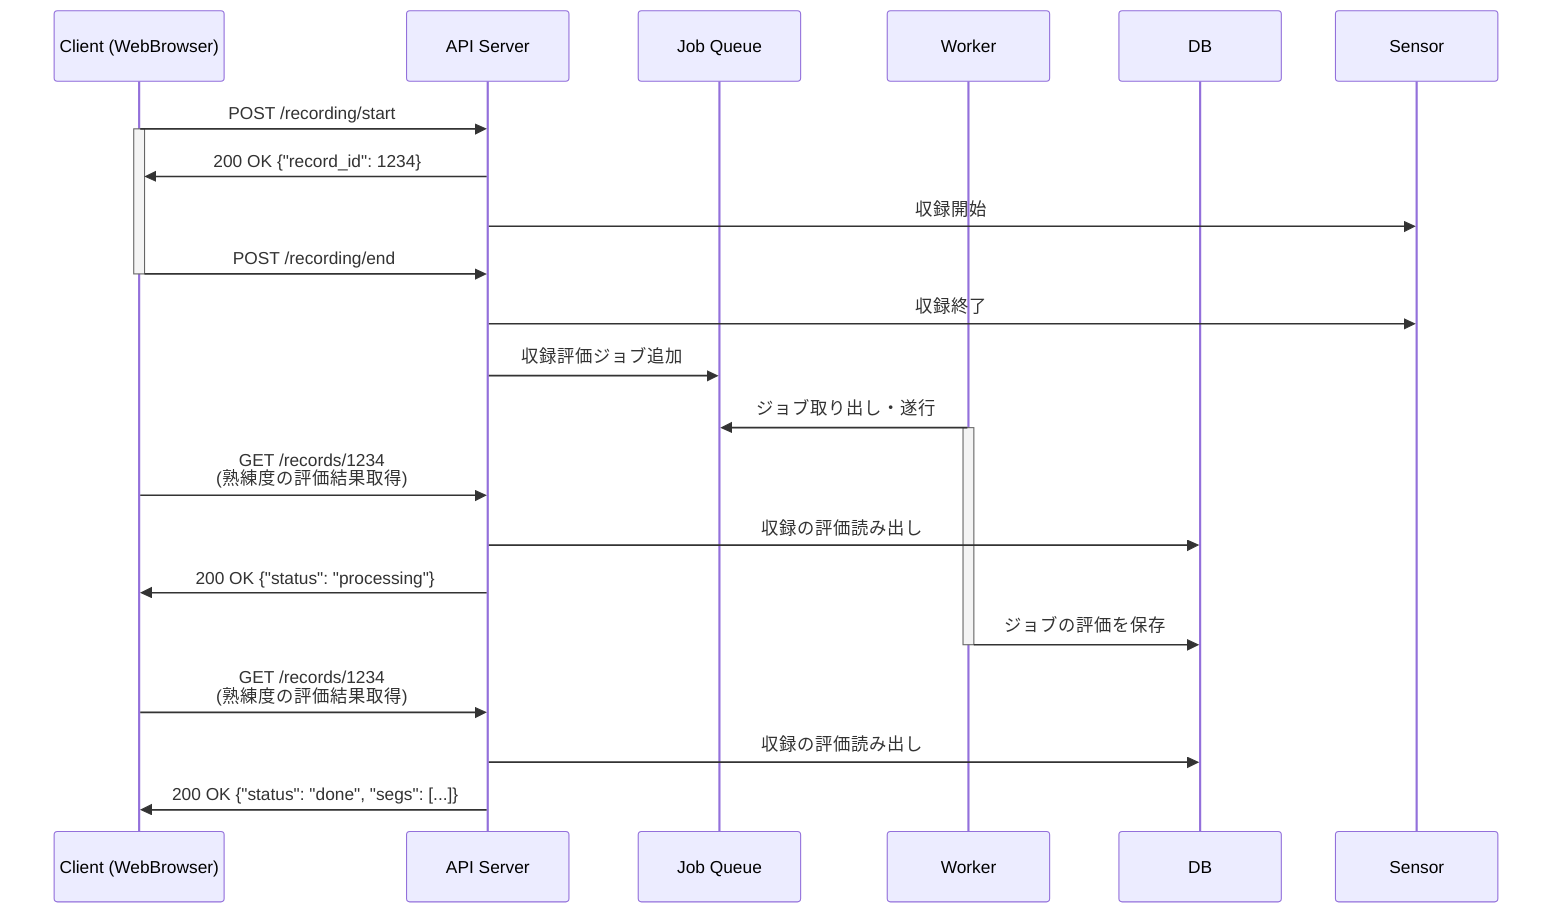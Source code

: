 sequenceDiagram
  participant C as Client (WebBrowser)
  participant A as API Server
  participant Q as Job Queue
  participant W as Worker
  participant D as DB
  participant S as Sensor


  C->>A: POST /recording/start
  activate C
  A->>C: 200 OK {"record_id": 1234}
  A->>S: 収録開始

  C->>A: POST /recording/end
  deactivate C

  A->>S: 収録終了
  A->>Q: 収録評価ジョブ追加
  W->>Q: ジョブ取り出し・遂行
  activate W

  C->>A: GET /records/1234 <br/>(熟練度の評価結果取得)
  A->>D: 収録の評価読み出し
  A->>C: 200 OK {"status": "processing"}

  W->>D: ジョブの評価を保存
  deactivate W

  C->>A: GET /records/1234 <br/>(熟練度の評価結果取得)
  A->>D: 収録の評価読み出し
  A->>C: 200 OK {"status": "done", "segs": [...]}